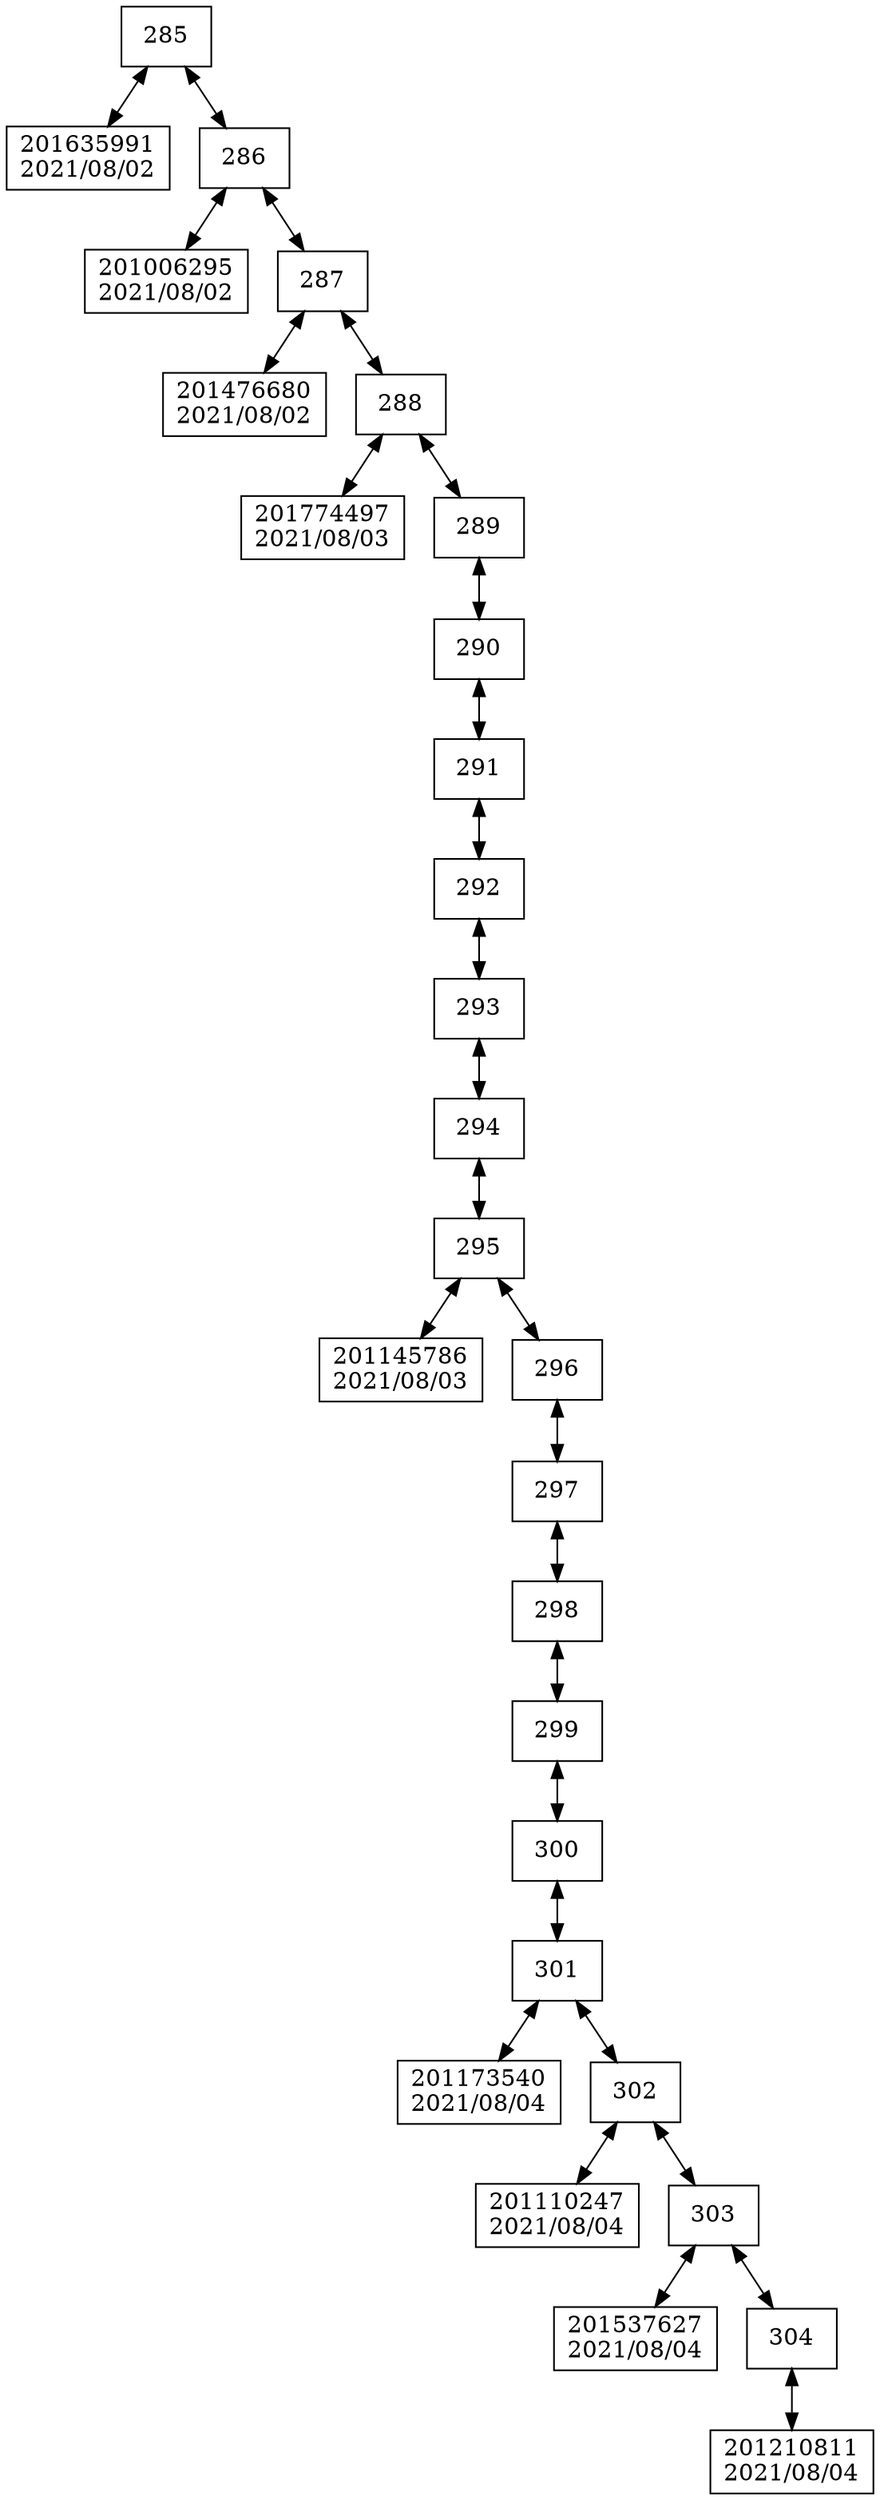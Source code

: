 digraph G{
 rankdir = TB; 
node [shape=box]; 
compound=true; 
"285"[label="285"];
"201635991"[label="201635991
2021/08/02"];
"286"[label="286"];
"201006295"[label="201006295
2021/08/02"];
"287"[label="287"];
"201476680"[label="201476680
2021/08/02"];
"288"[label="288"];
"201774497"[label="201774497
2021/08/03"];
"289"[label="289"];
"290"[label="290"];
"291"[label="291"];
"292"[label="292"];
"293"[label="293"];
"294"[label="294"];
"295"[label="295"];
"201145786"[label="201145786
2021/08/03"];
"296"[label="296"];
"297"[label="297"];
"298"[label="298"];
"299"[label="299"];
"300"[label="300"];
"301"[label="301"];
"201173540"[label="201173540
2021/08/04"];
"302"[label="302"];
"201110247"[label="201110247
2021/08/04"];
"303"[label="303"];
"201537627"[label="201537627
2021/08/04"];
"304"[label="304"];
"201210811"[label="201210811
2021/08/04"];
"285" -> "201635991"[dir="both"];
"285" -> "286"[dir="both"];
"286" -> "201006295"[dir="both"];
"286" -> "287"[dir="both"];
"287" -> "201476680"[dir="both"];
"287" -> "288"[dir="both"];
"288" -> "201774497"[dir="both"];
"288" -> "289"[dir="both"];
"289" -> "290"[dir="both"];
"290" -> "291"[dir="both"];
"291" -> "292"[dir="both"];
"292" -> "293"[dir="both"];
"293" -> "294"[dir="both"];
"294" -> "295"[dir="both"];
"295" -> "201145786"[dir="both"];
"295" -> "296"[dir="both"];
"296" -> "297"[dir="both"];
"297" -> "298"[dir="both"];
"298" -> "299"[dir="both"];
"299" -> "300"[dir="both"];
"300" -> "301"[dir="both"];
"301" -> "201173540"[dir="both"];
"301" -> "302"[dir="both"];
"302" -> "201110247"[dir="both"];
"302" -> "303"[dir="both"];
"303" -> "201537627"[dir="both"];
"303" -> "304"[dir="both"];
"304" -> "201210811"[dir="both"];

}

